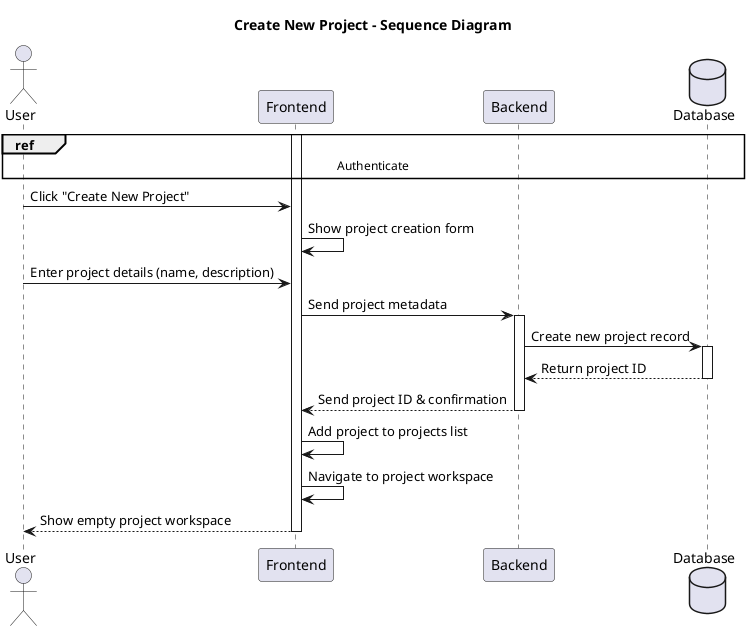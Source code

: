 @startuml
title Create New Project - Sequence Diagram

actor User
participant Frontend
participant Backend
database Database

ref over User, Database: Authenticate

activate Frontend

User -> Frontend: Click "Create New Project"
Frontend -> Frontend: Show project creation form

User -> Frontend: Enter project details (name, description)
Frontend -> Backend: Send project metadata
activate Backend

Backend -> Database: Create new project record
activate Database
Database --> Backend: Return project ID
deactivate Database

Backend --> Frontend: Send project ID & confirmation
deactivate Backend

Frontend -> Frontend: Add project to projects list
Frontend -> Frontend: Navigate to project workspace
Frontend --> User: Show empty project workspace
deactivate Frontend

@enduml